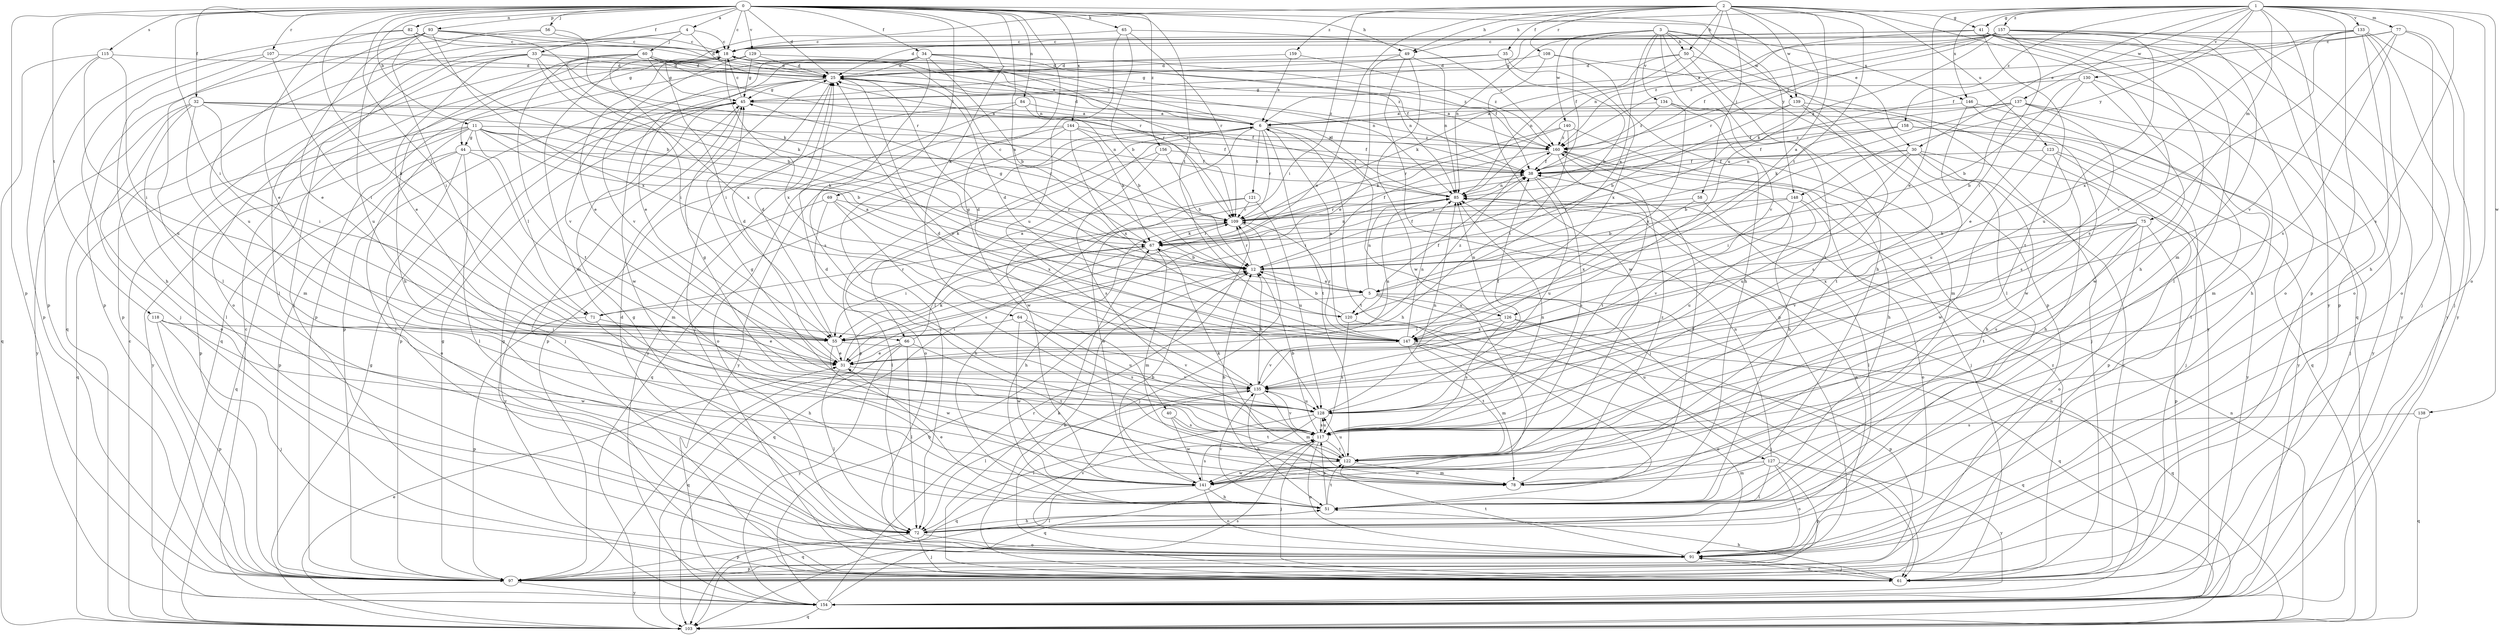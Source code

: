 strict digraph  {
0;
1;
2;
3;
4;
5;
6;
11;
12;
18;
25;
30;
31;
32;
33;
34;
35;
38;
40;
41;
44;
45;
49;
50;
51;
55;
56;
58;
60;
61;
64;
65;
66;
67;
69;
71;
72;
75;
77;
78;
82;
84;
85;
91;
93;
97;
103;
107;
108;
109;
115;
117;
118;
120;
121;
122;
123;
126;
127;
128;
129;
130;
133;
134;
135;
137;
138;
139;
140;
141;
144;
146;
147;
148;
154;
156;
157;
158;
159;
160;
0 -> 4  [label=a];
0 -> 5  [label=a];
0 -> 11  [label=b];
0 -> 18  [label=c];
0 -> 25  [label=d];
0 -> 30  [label=e];
0 -> 32  [label=f];
0 -> 33  [label=f];
0 -> 34  [label=f];
0 -> 40  [label=g];
0 -> 49  [label=h];
0 -> 55  [label=i];
0 -> 56  [label=j];
0 -> 64  [label=k];
0 -> 65  [label=k];
0 -> 66  [label=k];
0 -> 69  [label=l];
0 -> 71  [label=l];
0 -> 82  [label=n];
0 -> 84  [label=n];
0 -> 93  [label=p];
0 -> 97  [label=p];
0 -> 107  [label=r];
0 -> 115  [label=s];
0 -> 118  [label=t];
0 -> 120  [label=t];
0 -> 129  [label=v];
0 -> 144  [label=x];
0 -> 148  [label=y];
0 -> 156  [label=z];
1 -> 30  [label=e];
1 -> 31  [label=e];
1 -> 41  [label=g];
1 -> 49  [label=h];
1 -> 75  [label=m];
1 -> 77  [label=m];
1 -> 91  [label=o];
1 -> 97  [label=p];
1 -> 117  [label=s];
1 -> 130  [label=v];
1 -> 133  [label=v];
1 -> 137  [label=w];
1 -> 138  [label=w];
1 -> 146  [label=x];
1 -> 148  [label=y];
1 -> 154  [label=y];
1 -> 157  [label=z];
1 -> 158  [label=z];
2 -> 5  [label=a];
2 -> 31  [label=e];
2 -> 35  [label=f];
2 -> 41  [label=g];
2 -> 44  [label=g];
2 -> 49  [label=h];
2 -> 50  [label=h];
2 -> 55  [label=i];
2 -> 58  [label=j];
2 -> 85  [label=n];
2 -> 103  [label=q];
2 -> 108  [label=r];
2 -> 120  [label=t];
2 -> 123  [label=u];
2 -> 126  [label=u];
2 -> 139  [label=w];
2 -> 159  [label=z];
3 -> 5  [label=a];
3 -> 38  [label=f];
3 -> 50  [label=h];
3 -> 51  [label=h];
3 -> 85  [label=n];
3 -> 97  [label=p];
3 -> 134  [label=v];
3 -> 135  [label=v];
3 -> 139  [label=w];
3 -> 140  [label=w];
3 -> 146  [label=x];
4 -> 18  [label=c];
4 -> 60  [label=j];
4 -> 61  [label=j];
4 -> 103  [label=q];
4 -> 109  [label=r];
5 -> 71  [label=l];
5 -> 85  [label=n];
5 -> 103  [label=q];
5 -> 120  [label=t];
5 -> 126  [label=u];
5 -> 127  [label=u];
6 -> 18  [label=c];
6 -> 25  [label=d];
6 -> 51  [label=h];
6 -> 61  [label=j];
6 -> 66  [label=k];
6 -> 97  [label=p];
6 -> 103  [label=q];
6 -> 109  [label=r];
6 -> 121  [label=t];
6 -> 122  [label=t];
6 -> 141  [label=w];
6 -> 160  [label=z];
11 -> 5  [label=a];
11 -> 12  [label=b];
11 -> 38  [label=f];
11 -> 44  [label=g];
11 -> 67  [label=k];
11 -> 71  [label=l];
11 -> 72  [label=l];
11 -> 97  [label=p];
11 -> 103  [label=q];
11 -> 109  [label=r];
11 -> 154  [label=y];
12 -> 5  [label=a];
12 -> 38  [label=f];
12 -> 109  [label=r];
18 -> 25  [label=d];
18 -> 31  [label=e];
18 -> 55  [label=i];
18 -> 78  [label=m];
18 -> 85  [label=n];
18 -> 147  [label=x];
25 -> 45  [label=g];
25 -> 61  [label=j];
25 -> 97  [label=p];
25 -> 135  [label=v];
25 -> 141  [label=w];
25 -> 160  [label=z];
30 -> 12  [label=b];
30 -> 38  [label=f];
30 -> 51  [label=h];
30 -> 55  [label=i];
30 -> 61  [label=j];
30 -> 128  [label=u];
30 -> 154  [label=y];
31 -> 25  [label=d];
31 -> 67  [label=k];
31 -> 72  [label=l];
31 -> 85  [label=n];
31 -> 135  [label=v];
32 -> 6  [label=a];
32 -> 38  [label=f];
32 -> 55  [label=i];
32 -> 72  [label=l];
32 -> 78  [label=m];
32 -> 85  [label=n];
32 -> 91  [label=o];
32 -> 154  [label=y];
33 -> 12  [label=b];
33 -> 25  [label=d];
33 -> 31  [label=e];
33 -> 67  [label=k];
33 -> 72  [label=l];
33 -> 91  [label=o];
33 -> 97  [label=p];
33 -> 160  [label=z];
34 -> 12  [label=b];
34 -> 25  [label=d];
34 -> 31  [label=e];
34 -> 38  [label=f];
34 -> 85  [label=n];
34 -> 97  [label=p];
34 -> 109  [label=r];
34 -> 117  [label=s];
34 -> 135  [label=v];
35 -> 12  [label=b];
35 -> 25  [label=d];
35 -> 45  [label=g];
35 -> 147  [label=x];
38 -> 85  [label=n];
38 -> 117  [label=s];
38 -> 128  [label=u];
40 -> 117  [label=s];
40 -> 122  [label=t];
40 -> 141  [label=w];
41 -> 18  [label=c];
41 -> 45  [label=g];
41 -> 51  [label=h];
41 -> 72  [label=l];
41 -> 91  [label=o];
41 -> 117  [label=s];
41 -> 122  [label=t];
41 -> 154  [label=y];
41 -> 160  [label=z];
44 -> 38  [label=f];
44 -> 72  [label=l];
44 -> 78  [label=m];
44 -> 91  [label=o];
44 -> 97  [label=p];
44 -> 103  [label=q];
45 -> 6  [label=a];
45 -> 18  [label=c];
45 -> 61  [label=j];
45 -> 97  [label=p];
49 -> 25  [label=d];
49 -> 31  [label=e];
49 -> 85  [label=n];
49 -> 97  [label=p];
49 -> 141  [label=w];
50 -> 25  [label=d];
50 -> 67  [label=k];
50 -> 72  [label=l];
50 -> 85  [label=n];
50 -> 122  [label=t];
51 -> 31  [label=e];
51 -> 72  [label=l];
51 -> 117  [label=s];
51 -> 122  [label=t];
51 -> 135  [label=v];
55 -> 25  [label=d];
55 -> 31  [label=e];
55 -> 135  [label=v];
55 -> 141  [label=w];
55 -> 160  [label=z];
56 -> 18  [label=c];
56 -> 67  [label=k];
56 -> 97  [label=p];
56 -> 128  [label=u];
58 -> 72  [label=l];
58 -> 109  [label=r];
58 -> 147  [label=x];
60 -> 6  [label=a];
60 -> 25  [label=d];
60 -> 38  [label=f];
60 -> 45  [label=g];
60 -> 51  [label=h];
60 -> 55  [label=i];
60 -> 109  [label=r];
60 -> 122  [label=t];
60 -> 147  [label=x];
61 -> 12  [label=b];
61 -> 45  [label=g];
61 -> 51  [label=h];
61 -> 67  [label=k];
61 -> 91  [label=o];
61 -> 160  [label=z];
64 -> 55  [label=i];
64 -> 117  [label=s];
64 -> 128  [label=u];
64 -> 141  [label=w];
65 -> 12  [label=b];
65 -> 18  [label=c];
65 -> 109  [label=r];
65 -> 128  [label=u];
65 -> 160  [label=z];
66 -> 6  [label=a];
66 -> 31  [label=e];
66 -> 72  [label=l];
66 -> 103  [label=q];
66 -> 122  [label=t];
66 -> 154  [label=y];
67 -> 12  [label=b];
67 -> 18  [label=c];
67 -> 45  [label=g];
67 -> 55  [label=i];
67 -> 78  [label=m];
67 -> 85  [label=n];
67 -> 103  [label=q];
67 -> 109  [label=r];
69 -> 72  [label=l];
69 -> 109  [label=r];
69 -> 117  [label=s];
69 -> 147  [label=x];
69 -> 154  [label=y];
71 -> 31  [label=e];
71 -> 51  [label=h];
71 -> 97  [label=p];
71 -> 109  [label=r];
72 -> 45  [label=g];
72 -> 51  [label=h];
72 -> 61  [label=j];
72 -> 91  [label=o];
72 -> 97  [label=p];
75 -> 67  [label=k];
75 -> 91  [label=o];
75 -> 97  [label=p];
75 -> 117  [label=s];
75 -> 122  [label=t];
75 -> 135  [label=v];
75 -> 147  [label=x];
77 -> 18  [label=c];
77 -> 38  [label=f];
77 -> 61  [label=j];
77 -> 91  [label=o];
77 -> 117  [label=s];
77 -> 135  [label=v];
78 -> 12  [label=b];
78 -> 38  [label=f];
78 -> 160  [label=z];
82 -> 12  [label=b];
82 -> 18  [label=c];
82 -> 31  [label=e];
82 -> 85  [label=n];
82 -> 97  [label=p];
84 -> 6  [label=a];
84 -> 12  [label=b];
84 -> 97  [label=p];
84 -> 154  [label=y];
85 -> 25  [label=d];
85 -> 109  [label=r];
91 -> 25  [label=d];
91 -> 61  [label=j];
91 -> 85  [label=n];
91 -> 97  [label=p];
91 -> 122  [label=t];
91 -> 135  [label=v];
93 -> 18  [label=c];
93 -> 25  [label=d];
93 -> 31  [label=e];
93 -> 55  [label=i];
93 -> 72  [label=l];
93 -> 109  [label=r];
93 -> 128  [label=u];
93 -> 147  [label=x];
97 -> 45  [label=g];
97 -> 154  [label=y];
103 -> 18  [label=c];
103 -> 31  [label=e];
103 -> 45  [label=g];
103 -> 85  [label=n];
107 -> 25  [label=d];
107 -> 51  [label=h];
107 -> 55  [label=i];
107 -> 61  [label=j];
108 -> 25  [label=d];
108 -> 51  [label=h];
108 -> 141  [label=w];
108 -> 154  [label=y];
109 -> 38  [label=f];
109 -> 51  [label=h];
109 -> 61  [label=j];
109 -> 67  [label=k];
115 -> 25  [label=d];
115 -> 55  [label=i];
115 -> 97  [label=p];
115 -> 103  [label=q];
115 -> 128  [label=u];
117 -> 12  [label=b];
117 -> 45  [label=g];
117 -> 61  [label=j];
117 -> 85  [label=n];
117 -> 91  [label=o];
117 -> 103  [label=q];
117 -> 122  [label=t];
117 -> 128  [label=u];
117 -> 135  [label=v];
118 -> 55  [label=i];
118 -> 61  [label=j];
118 -> 97  [label=p];
118 -> 141  [label=w];
120 -> 12  [label=b];
120 -> 25  [label=d];
120 -> 38  [label=f];
120 -> 61  [label=j];
120 -> 117  [label=s];
121 -> 51  [label=h];
121 -> 109  [label=r];
121 -> 128  [label=u];
121 -> 141  [label=w];
122 -> 25  [label=d];
122 -> 67  [label=k];
122 -> 78  [label=m];
122 -> 128  [label=u];
122 -> 141  [label=w];
123 -> 38  [label=f];
123 -> 51  [label=h];
123 -> 61  [label=j];
123 -> 97  [label=p];
123 -> 141  [label=w];
126 -> 55  [label=i];
126 -> 85  [label=n];
126 -> 97  [label=p];
126 -> 103  [label=q];
126 -> 117  [label=s];
126 -> 147  [label=x];
127 -> 72  [label=l];
127 -> 78  [label=m];
127 -> 85  [label=n];
127 -> 91  [label=o];
127 -> 97  [label=p];
127 -> 141  [label=w];
127 -> 154  [label=y];
128 -> 45  [label=g];
128 -> 72  [label=l];
128 -> 85  [label=n];
128 -> 103  [label=q];
128 -> 117  [label=s];
129 -> 25  [label=d];
129 -> 45  [label=g];
129 -> 103  [label=q];
129 -> 135  [label=v];
129 -> 160  [label=z];
130 -> 12  [label=b];
130 -> 31  [label=e];
130 -> 45  [label=g];
130 -> 51  [label=h];
130 -> 141  [label=w];
133 -> 18  [label=c];
133 -> 51  [label=h];
133 -> 61  [label=j];
133 -> 91  [label=o];
133 -> 135  [label=v];
133 -> 147  [label=x];
133 -> 154  [label=y];
133 -> 160  [label=z];
134 -> 6  [label=a];
134 -> 78  [label=m];
134 -> 103  [label=q];
134 -> 147  [label=x];
134 -> 160  [label=z];
135 -> 12  [label=b];
135 -> 25  [label=d];
135 -> 38  [label=f];
135 -> 51  [label=h];
135 -> 72  [label=l];
135 -> 78  [label=m];
135 -> 128  [label=u];
137 -> 6  [label=a];
137 -> 12  [label=b];
137 -> 38  [label=f];
137 -> 67  [label=k];
137 -> 78  [label=m];
137 -> 117  [label=s];
137 -> 154  [label=y];
138 -> 103  [label=q];
138 -> 117  [label=s];
139 -> 6  [label=a];
139 -> 12  [label=b];
139 -> 61  [label=j];
139 -> 117  [label=s];
139 -> 122  [label=t];
140 -> 51  [label=h];
140 -> 55  [label=i];
140 -> 67  [label=k];
140 -> 109  [label=r];
140 -> 160  [label=z];
141 -> 12  [label=b];
141 -> 51  [label=h];
141 -> 91  [label=o];
141 -> 103  [label=q];
141 -> 117  [label=s];
144 -> 38  [label=f];
144 -> 67  [label=k];
144 -> 72  [label=l];
144 -> 91  [label=o];
144 -> 147  [label=x];
144 -> 154  [label=y];
144 -> 160  [label=z];
146 -> 6  [label=a];
146 -> 72  [label=l];
146 -> 128  [label=u];
146 -> 141  [label=w];
147 -> 6  [label=a];
147 -> 25  [label=d];
147 -> 78  [label=m];
147 -> 85  [label=n];
147 -> 91  [label=o];
147 -> 103  [label=q];
147 -> 109  [label=r];
147 -> 122  [label=t];
147 -> 135  [label=v];
148 -> 12  [label=b];
148 -> 91  [label=o];
148 -> 109  [label=r];
148 -> 128  [label=u];
148 -> 135  [label=v];
154 -> 12  [label=b];
154 -> 18  [label=c];
154 -> 85  [label=n];
154 -> 103  [label=q];
154 -> 109  [label=r];
154 -> 117  [label=s];
156 -> 12  [label=b];
156 -> 38  [label=f];
156 -> 91  [label=o];
156 -> 117  [label=s];
157 -> 6  [label=a];
157 -> 18  [label=c];
157 -> 25  [label=d];
157 -> 38  [label=f];
157 -> 55  [label=i];
157 -> 67  [label=k];
157 -> 78  [label=m];
157 -> 97  [label=p];
157 -> 109  [label=r];
157 -> 128  [label=u];
157 -> 154  [label=y];
157 -> 160  [label=z];
158 -> 38  [label=f];
158 -> 61  [label=j];
158 -> 85  [label=n];
158 -> 154  [label=y];
158 -> 160  [label=z];
159 -> 6  [label=a];
159 -> 25  [label=d];
159 -> 160  [label=z];
160 -> 38  [label=f];
160 -> 51  [label=h];
160 -> 55  [label=i];
160 -> 61  [label=j];
160 -> 122  [label=t];
}
